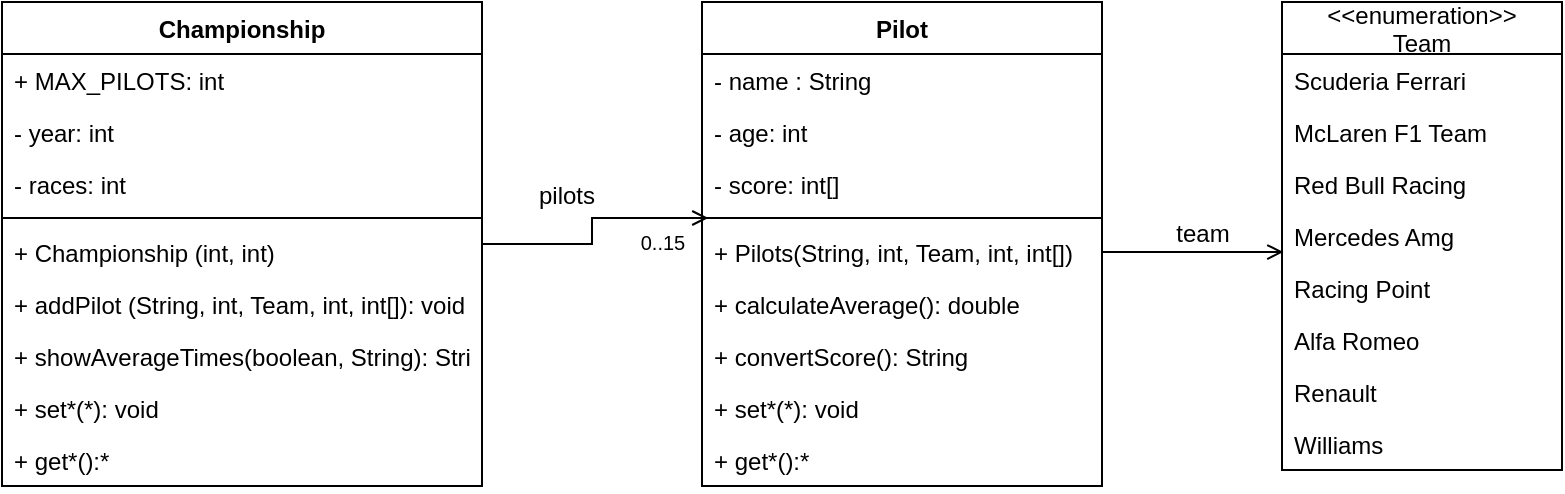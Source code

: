 <mxfile version="13.8.0" type="device"><diagram id="C5RBs43oDa-KdzZeNtuy" name="Page-1"><mxGraphModel dx="1382" dy="795" grid="1" gridSize="10" guides="1" tooltips="1" connect="1" arrows="1" fold="1" page="1" pageScale="1" pageWidth="827" pageHeight="1169" math="0" shadow="0"><root><mxCell id="WIyWlLk6GJQsqaUBKTNV-0"/><mxCell id="WIyWlLk6GJQsqaUBKTNV-1" parent="WIyWlLk6GJQsqaUBKTNV-0"/><mxCell id="LQbixAu_IS80ENBnzvbE-39" style="edgeStyle=orthogonalEdgeStyle;rounded=0;orthogonalLoop=1;jettySize=auto;html=1;entryX=0.016;entryY=1.154;entryDx=0;entryDy=0;entryPerimeter=0;endArrow=open;endFill=0;" parent="WIyWlLk6GJQsqaUBKTNV-1" source="LQbixAu_IS80ENBnzvbE-9" target="LQbixAu_IS80ENBnzvbE-26" edge="1"><mxGeometry relative="1" as="geometry"/></mxCell><mxCell id="LQbixAu_IS80ENBnzvbE-9" value="Championship" style="swimlane;fontStyle=1;align=center;verticalAlign=top;childLayout=stackLayout;horizontal=1;startSize=26;horizontalStack=0;resizeParent=1;resizeParentMax=0;resizeLast=0;collapsible=1;marginBottom=0;" parent="WIyWlLk6GJQsqaUBKTNV-1" vertex="1"><mxGeometry x="30" y="150" width="240" height="242" as="geometry"/></mxCell><mxCell id="LQbixAu_IS80ENBnzvbE-10" value="+ MAX_PILOTS: int" style="text;strokeColor=none;fillColor=none;align=left;verticalAlign=top;spacingLeft=4;spacingRight=4;overflow=hidden;rotatable=0;points=[[0,0.5],[1,0.5]];portConstraint=eastwest;" parent="LQbixAu_IS80ENBnzvbE-9" vertex="1"><mxGeometry y="26" width="240" height="26" as="geometry"/></mxCell><mxCell id="LQbixAu_IS80ENBnzvbE-45" value="- year: int" style="text;strokeColor=none;fillColor=none;align=left;verticalAlign=top;spacingLeft=4;spacingRight=4;overflow=hidden;rotatable=0;points=[[0,0.5],[1,0.5]];portConstraint=eastwest;" parent="LQbixAu_IS80ENBnzvbE-9" vertex="1"><mxGeometry y="52" width="240" height="26" as="geometry"/></mxCell><mxCell id="LQbixAu_IS80ENBnzvbE-24" value="- races: int" style="text;strokeColor=none;fillColor=none;align=left;verticalAlign=top;spacingLeft=4;spacingRight=4;overflow=hidden;rotatable=0;points=[[0,0.5],[1,0.5]];portConstraint=eastwest;" parent="LQbixAu_IS80ENBnzvbE-9" vertex="1"><mxGeometry y="78" width="240" height="26" as="geometry"/></mxCell><mxCell id="LQbixAu_IS80ENBnzvbE-11" value="" style="line;strokeWidth=1;fillColor=none;align=left;verticalAlign=middle;spacingTop=-1;spacingLeft=3;spacingRight=3;rotatable=0;labelPosition=right;points=[];portConstraint=eastwest;" parent="LQbixAu_IS80ENBnzvbE-9" vertex="1"><mxGeometry y="104" width="240" height="8" as="geometry"/></mxCell><mxCell id="LQbixAu_IS80ENBnzvbE-12" value="+ Championship (int, int)" style="text;strokeColor=none;fillColor=none;align=left;verticalAlign=top;spacingLeft=4;spacingRight=4;overflow=hidden;rotatable=0;points=[[0,0.5],[1,0.5]];portConstraint=eastwest;" parent="LQbixAu_IS80ENBnzvbE-9" vertex="1"><mxGeometry y="112" width="240" height="26" as="geometry"/></mxCell><mxCell id="LQbixAu_IS80ENBnzvbE-29" value="+ addPilot (String, int, Team, int, int[]): void" style="text;strokeColor=none;fillColor=none;align=left;verticalAlign=top;spacingLeft=4;spacingRight=4;overflow=hidden;rotatable=0;points=[[0,0.5],[1,0.5]];portConstraint=eastwest;" parent="LQbixAu_IS80ENBnzvbE-9" vertex="1"><mxGeometry y="138" width="240" height="26" as="geometry"/></mxCell><mxCell id="LQbixAu_IS80ENBnzvbE-30" value="+ showAverageTimes(boolean, String): String" style="text;strokeColor=none;fillColor=none;align=left;verticalAlign=top;spacingLeft=4;spacingRight=4;overflow=hidden;rotatable=0;points=[[0,0.5],[1,0.5]];portConstraint=eastwest;" parent="LQbixAu_IS80ENBnzvbE-9" vertex="1"><mxGeometry y="164" width="240" height="26" as="geometry"/></mxCell><mxCell id="LQbixAu_IS80ENBnzvbE-32" value="+ set*(*): void" style="text;strokeColor=none;fillColor=none;align=left;verticalAlign=top;spacingLeft=4;spacingRight=4;overflow=hidden;rotatable=0;points=[[0,0.5],[1,0.5]];portConstraint=eastwest;" parent="LQbixAu_IS80ENBnzvbE-9" vertex="1"><mxGeometry y="190" width="240" height="26" as="geometry"/></mxCell><mxCell id="LQbixAu_IS80ENBnzvbE-28" value="+ get*():*" style="text;strokeColor=none;fillColor=none;align=left;verticalAlign=top;spacingLeft=4;spacingRight=4;overflow=hidden;rotatable=0;points=[[0,0.5],[1,0.5]];portConstraint=eastwest;" parent="LQbixAu_IS80ENBnzvbE-9" vertex="1"><mxGeometry y="216" width="240" height="26" as="geometry"/></mxCell><mxCell id="LQbixAu_IS80ENBnzvbE-1" value="Pilot" style="swimlane;fontStyle=1;align=center;verticalAlign=top;childLayout=stackLayout;horizontal=1;startSize=26;horizontalStack=0;resizeParent=1;resizeParentMax=0;resizeLast=0;collapsible=1;marginBottom=0;" parent="WIyWlLk6GJQsqaUBKTNV-1" vertex="1"><mxGeometry x="380" y="150" width="200" height="242" as="geometry"/></mxCell><mxCell id="LQbixAu_IS80ENBnzvbE-2" value="- name : String" style="text;strokeColor=none;fillColor=none;align=left;verticalAlign=top;spacingLeft=4;spacingRight=4;overflow=hidden;rotatable=0;points=[[0,0.5],[1,0.5]];portConstraint=eastwest;" parent="LQbixAu_IS80ENBnzvbE-1" vertex="1"><mxGeometry y="26" width="200" height="26" as="geometry"/></mxCell><mxCell id="LQbixAu_IS80ENBnzvbE-25" value="- age: int" style="text;strokeColor=none;fillColor=none;align=left;verticalAlign=top;spacingLeft=4;spacingRight=4;overflow=hidden;rotatable=0;points=[[0,0.5],[1,0.5]];portConstraint=eastwest;" parent="LQbixAu_IS80ENBnzvbE-1" vertex="1"><mxGeometry y="52" width="200" height="26" as="geometry"/></mxCell><mxCell id="LQbixAu_IS80ENBnzvbE-26" value="- score: int[]" style="text;strokeColor=none;fillColor=none;align=left;verticalAlign=top;spacingLeft=4;spacingRight=4;overflow=hidden;rotatable=0;points=[[0,0.5],[1,0.5]];portConstraint=eastwest;" parent="LQbixAu_IS80ENBnzvbE-1" vertex="1"><mxGeometry y="78" width="200" height="26" as="geometry"/></mxCell><mxCell id="LQbixAu_IS80ENBnzvbE-3" value="" style="line;strokeWidth=1;fillColor=none;align=left;verticalAlign=middle;spacingTop=-1;spacingLeft=3;spacingRight=3;rotatable=0;labelPosition=right;points=[];portConstraint=eastwest;" parent="LQbixAu_IS80ENBnzvbE-1" vertex="1"><mxGeometry y="104" width="200" height="8" as="geometry"/></mxCell><mxCell id="LQbixAu_IS80ENBnzvbE-27" value="+ Pilots(String, int, Team, int, int[])" style="text;strokeColor=none;fillColor=none;align=left;verticalAlign=top;spacingLeft=4;spacingRight=4;overflow=hidden;rotatable=0;points=[[0,0.5],[1,0.5]];portConstraint=eastwest;" parent="LQbixAu_IS80ENBnzvbE-1" vertex="1"><mxGeometry y="112" width="200" height="26" as="geometry"/></mxCell><mxCell id="LQbixAu_IS80ENBnzvbE-4" value="+ calculateAverage(): double" style="text;strokeColor=none;fillColor=none;align=left;verticalAlign=top;spacingLeft=4;spacingRight=4;overflow=hidden;rotatable=0;points=[[0,0.5],[1,0.5]];portConstraint=eastwest;" parent="LQbixAu_IS80ENBnzvbE-1" vertex="1"><mxGeometry y="138" width="200" height="26" as="geometry"/></mxCell><mxCell id="LQbixAu_IS80ENBnzvbE-33" value="+ convertScore(): String" style="text;strokeColor=none;fillColor=none;align=left;verticalAlign=top;spacingLeft=4;spacingRight=4;overflow=hidden;rotatable=0;points=[[0,0.5],[1,0.5]];portConstraint=eastwest;" parent="LQbixAu_IS80ENBnzvbE-1" vertex="1"><mxGeometry y="164" width="200" height="26" as="geometry"/></mxCell><mxCell id="LQbixAu_IS80ENBnzvbE-34" value="+ set*(*): void" style="text;strokeColor=none;fillColor=none;align=left;verticalAlign=top;spacingLeft=4;spacingRight=4;overflow=hidden;rotatable=0;points=[[0,0.5],[1,0.5]];portConstraint=eastwest;" parent="LQbixAu_IS80ENBnzvbE-1" vertex="1"><mxGeometry y="190" width="200" height="26" as="geometry"/></mxCell><mxCell id="LQbixAu_IS80ENBnzvbE-37" value="+ get*():*" style="text;strokeColor=none;fillColor=none;align=left;verticalAlign=top;spacingLeft=4;spacingRight=4;overflow=hidden;rotatable=0;points=[[0,0.5],[1,0.5]];portConstraint=eastwest;" parent="LQbixAu_IS80ENBnzvbE-1" vertex="1"><mxGeometry y="216" width="200" height="26" as="geometry"/></mxCell><mxCell id="LQbixAu_IS80ENBnzvbE-14" value="&lt;&lt;enumeration&gt;&gt;&#10;Team" style="swimlane;fontStyle=0;childLayout=stackLayout;horizontal=1;startSize=26;fillColor=none;horizontalStack=0;resizeParent=1;resizeParentMax=0;resizeLast=0;collapsible=1;marginBottom=0;" parent="WIyWlLk6GJQsqaUBKTNV-1" vertex="1"><mxGeometry x="670" y="150" width="140" height="234" as="geometry"/></mxCell><mxCell id="LQbixAu_IS80ENBnzvbE-15" value="Scuderia Ferrari" style="text;strokeColor=none;fillColor=none;align=left;verticalAlign=top;spacingLeft=4;spacingRight=4;overflow=hidden;rotatable=0;points=[[0,0.5],[1,0.5]];portConstraint=eastwest;" parent="LQbixAu_IS80ENBnzvbE-14" vertex="1"><mxGeometry y="26" width="140" height="26" as="geometry"/></mxCell><mxCell id="LQbixAu_IS80ENBnzvbE-18" value="McLaren F1 Team" style="text;strokeColor=none;fillColor=none;align=left;verticalAlign=top;spacingLeft=4;spacingRight=4;overflow=hidden;rotatable=0;points=[[0,0.5],[1,0.5]];portConstraint=eastwest;" parent="LQbixAu_IS80ENBnzvbE-14" vertex="1"><mxGeometry y="52" width="140" height="26" as="geometry"/></mxCell><mxCell id="LQbixAu_IS80ENBnzvbE-19" value="Red Bull Racing" style="text;strokeColor=none;fillColor=none;align=left;verticalAlign=top;spacingLeft=4;spacingRight=4;overflow=hidden;rotatable=0;points=[[0,0.5],[1,0.5]];portConstraint=eastwest;" parent="LQbixAu_IS80ENBnzvbE-14" vertex="1"><mxGeometry y="78" width="140" height="26" as="geometry"/></mxCell><mxCell id="LQbixAu_IS80ENBnzvbE-16" value="Mercedes Amg" style="text;strokeColor=none;fillColor=none;align=left;verticalAlign=top;spacingLeft=4;spacingRight=4;overflow=hidden;rotatable=0;points=[[0,0.5],[1,0.5]];portConstraint=eastwest;" parent="LQbixAu_IS80ENBnzvbE-14" vertex="1"><mxGeometry y="104" width="140" height="26" as="geometry"/></mxCell><mxCell id="LQbixAu_IS80ENBnzvbE-23" value="Racing Point" style="text;strokeColor=none;fillColor=none;align=left;verticalAlign=top;spacingLeft=4;spacingRight=4;overflow=hidden;rotatable=0;points=[[0,0.5],[1,0.5]];portConstraint=eastwest;" parent="LQbixAu_IS80ENBnzvbE-14" vertex="1"><mxGeometry y="130" width="140" height="26" as="geometry"/></mxCell><mxCell id="LQbixAu_IS80ENBnzvbE-22" value="Alfa Romeo" style="text;strokeColor=none;fillColor=none;align=left;verticalAlign=top;spacingLeft=4;spacingRight=4;overflow=hidden;rotatable=0;points=[[0,0.5],[1,0.5]];portConstraint=eastwest;" parent="LQbixAu_IS80ENBnzvbE-14" vertex="1"><mxGeometry y="156" width="140" height="26" as="geometry"/></mxCell><mxCell id="LQbixAu_IS80ENBnzvbE-21" value="Renault" style="text;strokeColor=none;fillColor=none;align=left;verticalAlign=top;spacingLeft=4;spacingRight=4;overflow=hidden;rotatable=0;points=[[0,0.5],[1,0.5]];portConstraint=eastwest;" parent="LQbixAu_IS80ENBnzvbE-14" vertex="1"><mxGeometry y="182" width="140" height="26" as="geometry"/></mxCell><mxCell id="LQbixAu_IS80ENBnzvbE-17" value="Williams" style="text;strokeColor=none;fillColor=none;align=left;verticalAlign=top;spacingLeft=4;spacingRight=4;overflow=hidden;rotatable=0;points=[[0,0.5],[1,0.5]];portConstraint=eastwest;" parent="LQbixAu_IS80ENBnzvbE-14" vertex="1"><mxGeometry y="208" width="140" height="26" as="geometry"/></mxCell><mxCell id="LQbixAu_IS80ENBnzvbE-40" value="pilots" style="text;html=1;align=center;verticalAlign=middle;resizable=0;points=[];autosize=1;" parent="WIyWlLk6GJQsqaUBKTNV-1" vertex="1"><mxGeometry x="292" y="237" width="40" height="20" as="geometry"/></mxCell><mxCell id="LQbixAu_IS80ENBnzvbE-42" style="edgeStyle=orthogonalEdgeStyle;rounded=0;orthogonalLoop=1;jettySize=auto;html=1;entryX=0.005;entryY=0.808;entryDx=0;entryDy=0;entryPerimeter=0;endArrow=open;endFill=0;" parent="WIyWlLk6GJQsqaUBKTNV-1" source="LQbixAu_IS80ENBnzvbE-27" target="LQbixAu_IS80ENBnzvbE-16" edge="1"><mxGeometry relative="1" as="geometry"/></mxCell><mxCell id="LQbixAu_IS80ENBnzvbE-43" value="team" style="text;html=1;align=center;verticalAlign=middle;resizable=0;points=[];autosize=1;" parent="WIyWlLk6GJQsqaUBKTNV-1" vertex="1"><mxGeometry x="610" y="256" width="40" height="20" as="geometry"/></mxCell><mxCell id="LQbixAu_IS80ENBnzvbE-44" value="&lt;font style=&quot;font-size: 10px&quot;&gt;0..15&lt;/font&gt;" style="text;html=1;align=center;verticalAlign=middle;resizable=0;points=[];autosize=1;" parent="WIyWlLk6GJQsqaUBKTNV-1" vertex="1"><mxGeometry x="340" y="260" width="40" height="20" as="geometry"/></mxCell></root></mxGraphModel></diagram></mxfile>